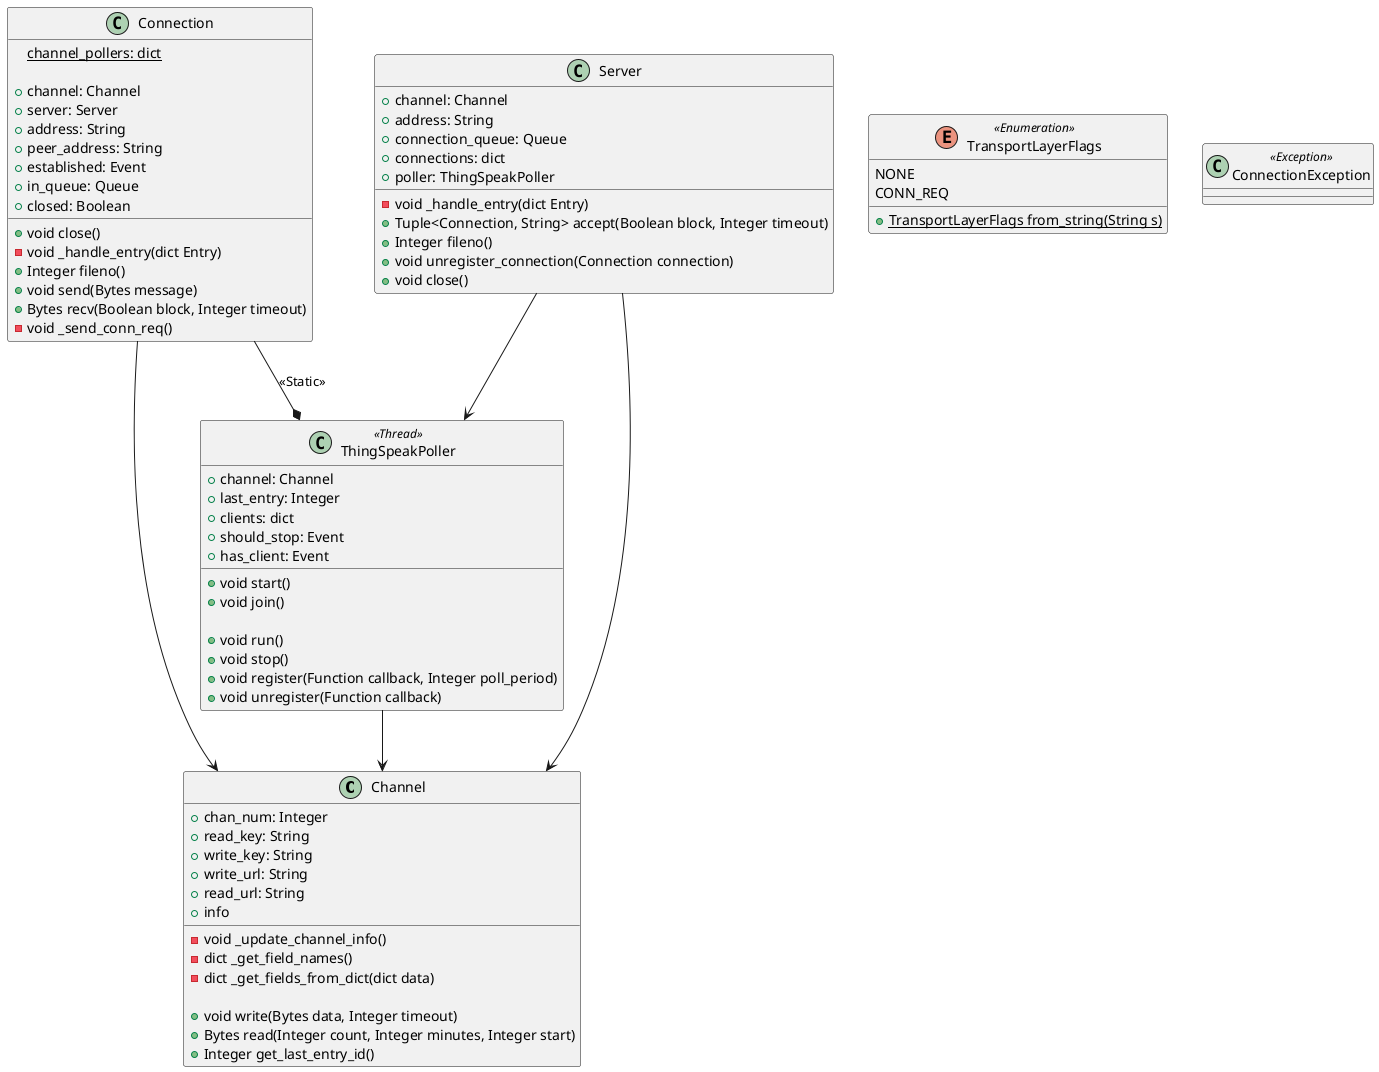 @startuml

class Channel {
    +chan_num: Integer
    +read_key: String
    +write_key: String
    +write_url: String
    +read_url: String
    +info
    
    -void _update_channel_info()
    -dict _get_field_names()
    -dict _get_fields_from_dict(dict data)

    +void write(Bytes data, Integer timeout)
    +Bytes read(Integer count, Integer minutes, Integer start)
    +Integer get_last_entry_id()
}

enum TransportLayerFlags <<Enumeration>> {
    NONE
    CONN_REQ

    +{static} TransportLayerFlags from_string(String s)
}

class ThingSpeakPoller <<Thread>> {
    +channel: Channel
    +last_entry: Integer
    +clients: dict
    +should_stop: Event
    +has_client: Event

    +void start()
    +void join()

    +void run()
    +void stop()
    +void register(Function callback, Integer poll_period)
    +void unregister(Function callback)
}

class ConnectionException <<Exception>>

class Connection {
    {static} channel_pollers: dict

    +channel: Channel
    +server: Server
    +address: String
    +peer_address: String
    +established: Event
    +in_queue: Queue
    +closed: Boolean

    +void close()
    -void _handle_entry(dict Entry)
    +Integer fileno()
    +void send(Bytes message)
    +Bytes recv(Boolean block, Integer timeout)
    -void _send_conn_req()
}

class Server {
    +channel: Channel
    +address: String
    +connection_queue: Queue
    +connections: dict
    +poller: ThingSpeakPoller
    
    -void _handle_entry(dict Entry)
    +Tuple<Connection, String> accept(Boolean block, Integer timeout)
    +Integer fileno()
    +void unregister_connection(Connection connection)
    +void close()
}

Server --> Channel
Connection --> Channel
ThingSpeakPoller --> Channel

Server --> ThingSpeakPoller
Connection --* ThingSpeakPoller : <<Static>>

@enduml


